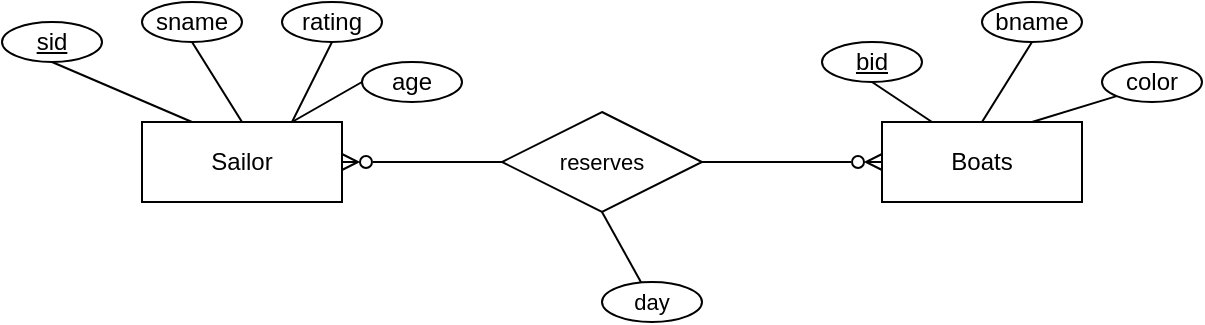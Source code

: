 <mxfile version="25.0.1">
  <diagram name="Page-1" id="2XkydZ_qq0bTm6DZ_uJH">
    <mxGraphModel dx="1050" dy="561" grid="1" gridSize="10" guides="1" tooltips="1" connect="1" arrows="1" fold="1" page="1" pageScale="1" pageWidth="850" pageHeight="1100" math="0" shadow="0">
      <root>
        <mxCell id="0" />
        <mxCell id="1" parent="0" />
        <mxCell id="jhuBCiHocxDCwif4aOSH-8" style="rounded=0;orthogonalLoop=1;jettySize=auto;html=1;exitX=0.25;exitY=0;exitDx=0;exitDy=0;entryX=0.5;entryY=1;entryDx=0;entryDy=0;endArrow=none;endFill=0;" edge="1" parent="1" source="jhuBCiHocxDCwif4aOSH-1" target="jhuBCiHocxDCwif4aOSH-4">
          <mxGeometry relative="1" as="geometry" />
        </mxCell>
        <mxCell id="jhuBCiHocxDCwif4aOSH-9" style="edgeStyle=none;shape=connector;rounded=0;orthogonalLoop=1;jettySize=auto;html=1;exitX=0.5;exitY=0;exitDx=0;exitDy=0;entryX=0.5;entryY=1;entryDx=0;entryDy=0;strokeColor=default;align=center;verticalAlign=middle;fontFamily=Helvetica;fontSize=11;fontColor=default;labelBackgroundColor=default;endArrow=none;endFill=0;" edge="1" parent="1" source="jhuBCiHocxDCwif4aOSH-1" target="jhuBCiHocxDCwif4aOSH-5">
          <mxGeometry relative="1" as="geometry" />
        </mxCell>
        <mxCell id="jhuBCiHocxDCwif4aOSH-10" style="edgeStyle=none;shape=connector;rounded=0;orthogonalLoop=1;jettySize=auto;html=1;exitX=0.75;exitY=0;exitDx=0;exitDy=0;entryX=0.5;entryY=1;entryDx=0;entryDy=0;strokeColor=default;align=center;verticalAlign=middle;fontFamily=Helvetica;fontSize=11;fontColor=default;labelBackgroundColor=default;endArrow=none;endFill=0;" edge="1" parent="1" source="jhuBCiHocxDCwif4aOSH-1" target="jhuBCiHocxDCwif4aOSH-6">
          <mxGeometry relative="1" as="geometry">
            <Array as="points">
              <mxPoint x="200" y="150" />
            </Array>
          </mxGeometry>
        </mxCell>
        <mxCell id="jhuBCiHocxDCwif4aOSH-19" style="edgeStyle=none;shape=connector;rounded=0;orthogonalLoop=1;jettySize=auto;html=1;exitX=1;exitY=0.5;exitDx=0;exitDy=0;entryX=0;entryY=0.5;entryDx=0;entryDy=0;strokeColor=default;align=center;verticalAlign=middle;fontFamily=Helvetica;fontSize=11;fontColor=default;labelBackgroundColor=default;endArrow=none;endFill=0;startArrow=ERzeroToMany;startFill=0;" edge="1" parent="1" source="jhuBCiHocxDCwif4aOSH-1" target="jhuBCiHocxDCwif4aOSH-18">
          <mxGeometry relative="1" as="geometry" />
        </mxCell>
        <mxCell id="jhuBCiHocxDCwif4aOSH-1" value="Sailor" style="whiteSpace=wrap;html=1;align=center;" vertex="1" parent="1">
          <mxGeometry x="120" y="160" width="100" height="40" as="geometry" />
        </mxCell>
        <mxCell id="jhuBCiHocxDCwif4aOSH-13" style="edgeStyle=none;shape=connector;rounded=0;orthogonalLoop=1;jettySize=auto;html=1;exitX=0.25;exitY=0;exitDx=0;exitDy=0;entryX=0.5;entryY=1;entryDx=0;entryDy=0;strokeColor=default;align=center;verticalAlign=middle;fontFamily=Helvetica;fontSize=11;fontColor=default;labelBackgroundColor=default;endArrow=none;endFill=0;" edge="1" parent="1" source="jhuBCiHocxDCwif4aOSH-2" target="jhuBCiHocxDCwif4aOSH-12">
          <mxGeometry relative="1" as="geometry" />
        </mxCell>
        <mxCell id="jhuBCiHocxDCwif4aOSH-15" style="edgeStyle=none;shape=connector;rounded=0;orthogonalLoop=1;jettySize=auto;html=1;exitX=0.5;exitY=0;exitDx=0;exitDy=0;entryX=0.5;entryY=1;entryDx=0;entryDy=0;strokeColor=default;align=center;verticalAlign=middle;fontFamily=Helvetica;fontSize=11;fontColor=default;labelBackgroundColor=default;endArrow=none;endFill=0;" edge="1" parent="1" source="jhuBCiHocxDCwif4aOSH-2" target="jhuBCiHocxDCwif4aOSH-14">
          <mxGeometry relative="1" as="geometry" />
        </mxCell>
        <mxCell id="jhuBCiHocxDCwif4aOSH-17" style="edgeStyle=none;shape=connector;rounded=0;orthogonalLoop=1;jettySize=auto;html=1;exitX=0.75;exitY=0;exitDx=0;exitDy=0;entryX=0;entryY=1;entryDx=0;entryDy=0;strokeColor=default;align=center;verticalAlign=middle;fontFamily=Helvetica;fontSize=11;fontColor=default;labelBackgroundColor=default;endArrow=none;endFill=0;" edge="1" parent="1" source="jhuBCiHocxDCwif4aOSH-2" target="jhuBCiHocxDCwif4aOSH-16">
          <mxGeometry relative="1" as="geometry" />
        </mxCell>
        <mxCell id="jhuBCiHocxDCwif4aOSH-2" value="Boats" style="whiteSpace=wrap;html=1;align=center;" vertex="1" parent="1">
          <mxGeometry x="490" y="160" width="100" height="40" as="geometry" />
        </mxCell>
        <mxCell id="jhuBCiHocxDCwif4aOSH-4" value="sid" style="ellipse;whiteSpace=wrap;html=1;align=center;fontStyle=4" vertex="1" parent="1">
          <mxGeometry x="50" y="110" width="50" height="20" as="geometry" />
        </mxCell>
        <mxCell id="jhuBCiHocxDCwif4aOSH-5" value="sname" style="ellipse;whiteSpace=wrap;html=1;align=center;" vertex="1" parent="1">
          <mxGeometry x="120" y="100" width="50" height="20" as="geometry" />
        </mxCell>
        <mxCell id="jhuBCiHocxDCwif4aOSH-6" value="rating" style="ellipse;whiteSpace=wrap;html=1;align=center;" vertex="1" parent="1">
          <mxGeometry x="190" y="100" width="50" height="20" as="geometry" />
        </mxCell>
        <mxCell id="jhuBCiHocxDCwif4aOSH-7" value="age" style="ellipse;whiteSpace=wrap;html=1;align=center;" vertex="1" parent="1">
          <mxGeometry x="230" y="130" width="50" height="20" as="geometry" />
        </mxCell>
        <mxCell id="jhuBCiHocxDCwif4aOSH-11" style="edgeStyle=none;shape=connector;rounded=0;orthogonalLoop=1;jettySize=auto;html=1;exitX=0.75;exitY=0;exitDx=0;exitDy=0;entryX=0;entryY=0.5;entryDx=0;entryDy=0;strokeColor=default;align=center;verticalAlign=middle;fontFamily=Helvetica;fontSize=11;fontColor=default;labelBackgroundColor=default;endArrow=none;endFill=0;" edge="1" parent="1" source="jhuBCiHocxDCwif4aOSH-1" target="jhuBCiHocxDCwif4aOSH-7">
          <mxGeometry relative="1" as="geometry">
            <mxPoint x="205" y="170" as="sourcePoint" />
            <mxPoint x="225" y="130" as="targetPoint" />
            <Array as="points" />
          </mxGeometry>
        </mxCell>
        <mxCell id="jhuBCiHocxDCwif4aOSH-12" value="bid" style="ellipse;whiteSpace=wrap;html=1;align=center;fontStyle=4" vertex="1" parent="1">
          <mxGeometry x="460" y="120" width="50" height="20" as="geometry" />
        </mxCell>
        <mxCell id="jhuBCiHocxDCwif4aOSH-14" value="bname" style="ellipse;whiteSpace=wrap;html=1;align=center;" vertex="1" parent="1">
          <mxGeometry x="540" y="100" width="50" height="20" as="geometry" />
        </mxCell>
        <mxCell id="jhuBCiHocxDCwif4aOSH-16" value="color" style="ellipse;whiteSpace=wrap;html=1;align=center;" vertex="1" parent="1">
          <mxGeometry x="600" y="130" width="50" height="20" as="geometry" />
        </mxCell>
        <mxCell id="jhuBCiHocxDCwif4aOSH-20" style="edgeStyle=none;shape=connector;rounded=0;orthogonalLoop=1;jettySize=auto;html=1;exitX=1;exitY=0.5;exitDx=0;exitDy=0;entryX=0;entryY=0.5;entryDx=0;entryDy=0;strokeColor=default;align=center;verticalAlign=middle;fontFamily=Helvetica;fontSize=11;fontColor=default;labelBackgroundColor=default;endArrow=ERzeroToMany;endFill=0;" edge="1" parent="1" source="jhuBCiHocxDCwif4aOSH-18" target="jhuBCiHocxDCwif4aOSH-2">
          <mxGeometry relative="1" as="geometry" />
        </mxCell>
        <mxCell id="jhuBCiHocxDCwif4aOSH-22" style="edgeStyle=none;shape=connector;rounded=0;orthogonalLoop=1;jettySize=auto;html=1;exitX=0.5;exitY=1;exitDx=0;exitDy=0;strokeColor=default;align=center;verticalAlign=middle;fontFamily=Helvetica;fontSize=11;fontColor=default;labelBackgroundColor=default;endArrow=none;endFill=0;" edge="1" parent="1" source="jhuBCiHocxDCwif4aOSH-18" target="jhuBCiHocxDCwif4aOSH-21">
          <mxGeometry relative="1" as="geometry" />
        </mxCell>
        <mxCell id="jhuBCiHocxDCwif4aOSH-18" value="reserves" style="shape=rhombus;perimeter=rhombusPerimeter;whiteSpace=wrap;html=1;align=center;fontFamily=Helvetica;fontSize=11;fontColor=default;labelBackgroundColor=default;" vertex="1" parent="1">
          <mxGeometry x="300" y="155" width="100" height="50" as="geometry" />
        </mxCell>
        <mxCell id="jhuBCiHocxDCwif4aOSH-21" value="day" style="ellipse;whiteSpace=wrap;html=1;align=center;fontFamily=Helvetica;fontSize=11;fontColor=default;labelBackgroundColor=default;" vertex="1" parent="1">
          <mxGeometry x="350" y="240" width="50" height="20" as="geometry" />
        </mxCell>
      </root>
    </mxGraphModel>
  </diagram>
</mxfile>
